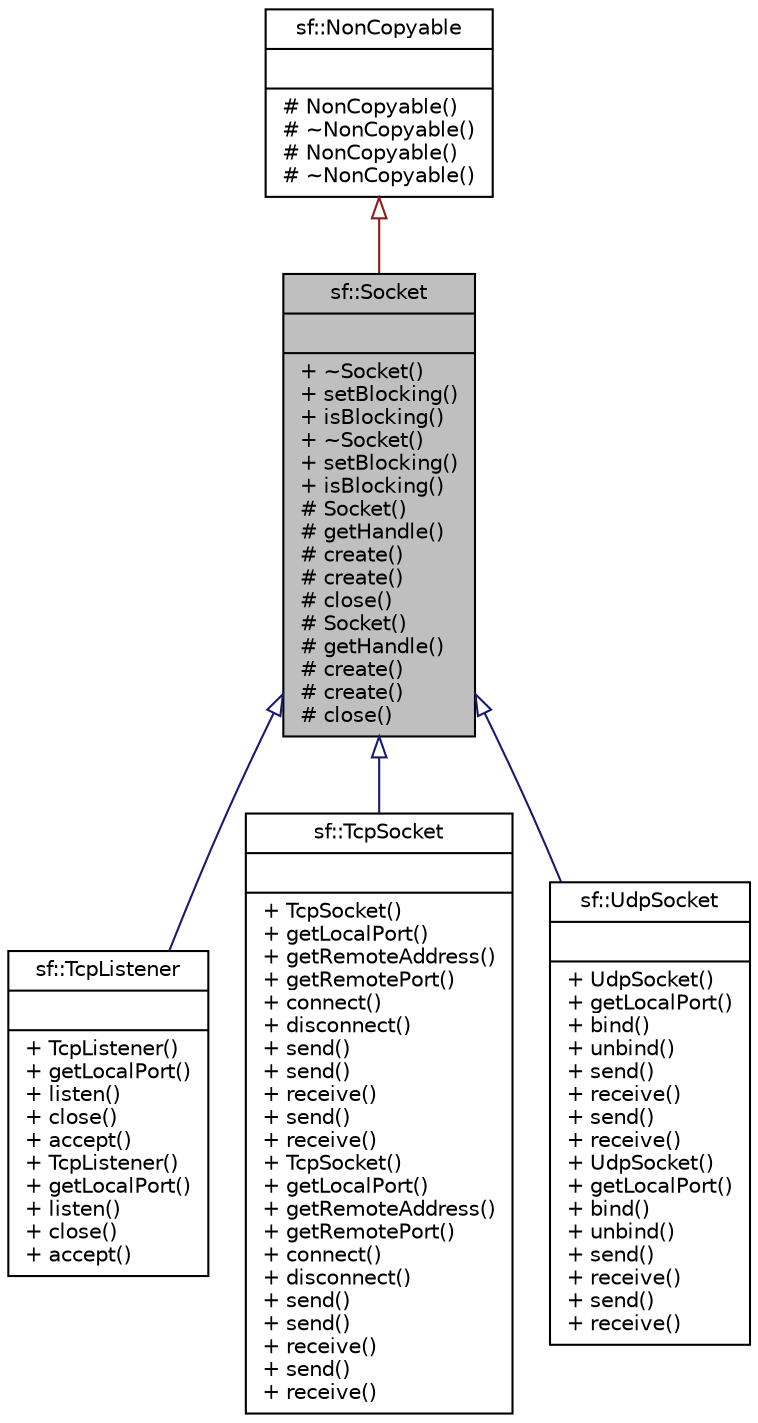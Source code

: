 digraph "sf::Socket"
{
 // LATEX_PDF_SIZE
  edge [fontname="Helvetica",fontsize="10",labelfontname="Helvetica",labelfontsize="10"];
  node [fontname="Helvetica",fontsize="10",shape=record];
  Node1 [label="{sf::Socket\n||+ ~Socket()\l+ setBlocking()\l+ isBlocking()\l+ ~Socket()\l+ setBlocking()\l+ isBlocking()\l# Socket()\l# getHandle()\l# create()\l# create()\l# close()\l# Socket()\l# getHandle()\l# create()\l# create()\l# close()\l}",height=0.2,width=0.4,color="black", fillcolor="grey75", style="filled", fontcolor="black",tooltip="Base class for all the socket types."];
  Node2 -> Node1 [dir="back",color="firebrick4",fontsize="10",style="solid",arrowtail="onormal",fontname="Helvetica"];
  Node2 [label="{sf::NonCopyable\n||# NonCopyable()\l# ~NonCopyable()\l# NonCopyable()\l# ~NonCopyable()\l}",height=0.2,width=0.4,color="black", fillcolor="white", style="filled",URL="$classsf_1_1NonCopyable.html",tooltip="Utility class that makes any derived class non-copyable."];
  Node1 -> Node3 [dir="back",color="midnightblue",fontsize="10",style="solid",arrowtail="onormal",fontname="Helvetica"];
  Node3 [label="{sf::TcpListener\n||+ TcpListener()\l+ getLocalPort()\l+ listen()\l+ close()\l+ accept()\l+ TcpListener()\l+ getLocalPort()\l+ listen()\l+ close()\l+ accept()\l}",height=0.2,width=0.4,color="black", fillcolor="white", style="filled",URL="$classsf_1_1TcpListener.html",tooltip="Socket that listens to new TCP connections."];
  Node1 -> Node4 [dir="back",color="midnightblue",fontsize="10",style="solid",arrowtail="onormal",fontname="Helvetica"];
  Node4 [label="{sf::TcpSocket\n||+ TcpSocket()\l+ getLocalPort()\l+ getRemoteAddress()\l+ getRemotePort()\l+ connect()\l+ disconnect()\l+ send()\l+ send()\l+ receive()\l+ send()\l+ receive()\l+ TcpSocket()\l+ getLocalPort()\l+ getRemoteAddress()\l+ getRemotePort()\l+ connect()\l+ disconnect()\l+ send()\l+ send()\l+ receive()\l+ send()\l+ receive()\l}",height=0.2,width=0.4,color="black", fillcolor="white", style="filled",URL="$classsf_1_1TcpSocket.html",tooltip="Specialized socket using the TCP protocol."];
  Node1 -> Node5 [dir="back",color="midnightblue",fontsize="10",style="solid",arrowtail="onormal",fontname="Helvetica"];
  Node5 [label="{sf::UdpSocket\n||+ UdpSocket()\l+ getLocalPort()\l+ bind()\l+ unbind()\l+ send()\l+ receive()\l+ send()\l+ receive()\l+ UdpSocket()\l+ getLocalPort()\l+ bind()\l+ unbind()\l+ send()\l+ receive()\l+ send()\l+ receive()\l}",height=0.2,width=0.4,color="black", fillcolor="white", style="filled",URL="$classsf_1_1UdpSocket.html",tooltip="Specialized socket using the UDP protocol."];
}
